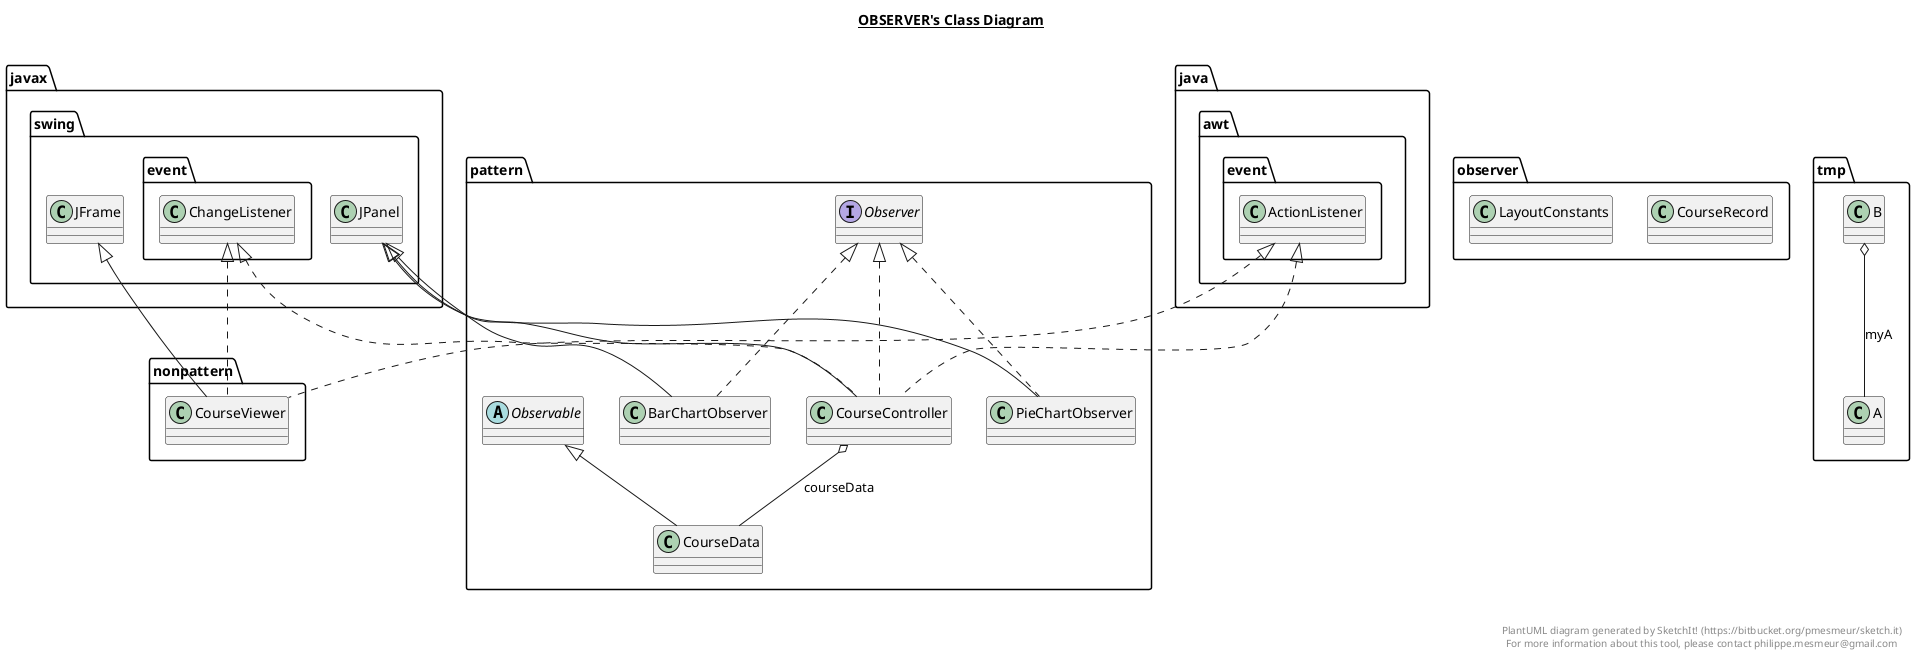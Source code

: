 @startuml

title __OBSERVER's Class Diagram__\n

  namespace nonpattern {
    class nonpattern.CourseViewer {
    }
  }
  

  namespace observer {
    class observer.CourseRecord {
    }
  }
  

  namespace observer {
    class observer.LayoutConstants {
    }
  }
  

  namespace pattern {
    class pattern.BarChartObserver {
    }
  }
  

  namespace pattern {
    class pattern.CourseController {
    }
  }
  

  namespace pattern {
    class pattern.CourseData {
    }
  }
  

  namespace pattern {
    abstract class pattern.Observable {
    }
  }
  

  namespace pattern {
    interface pattern.Observer {
    }
  }
  

  namespace pattern {
    class pattern.PieChartObserver {
    }
  }
  

  namespace tmp {
    class tmp.A {
    }
  }
  

  namespace tmp {
    class tmp.B {
    }
  }
  

  nonpattern.CourseViewer .up.|> java.awt.event.ActionListener
  nonpattern.CourseViewer .up.|> javax.swing.event.ChangeListener
  nonpattern.CourseViewer -up-|> javax.swing.JFrame
  pattern.BarChartObserver .up.|> pattern.Observer
  pattern.BarChartObserver -up-|> javax.swing.JPanel
  pattern.CourseController .up.|> java.awt.event.ActionListener
  pattern.CourseController .up.|> javax.swing.event.ChangeListener
  pattern.CourseController .up.|> pattern.Observer
  pattern.CourseController -up-|> javax.swing.JPanel
  pattern.CourseController o-- pattern.CourseData : courseData
  pattern.CourseData -up-|> pattern.Observable
  pattern.PieChartObserver .up.|> pattern.Observer
  pattern.PieChartObserver -up-|> javax.swing.JPanel
  tmp.B o-- tmp.A : myA


right footer


PlantUML diagram generated by SketchIt! (https://bitbucket.org/pmesmeur/sketch.it)
For more information about this tool, please contact philippe.mesmeur@gmail.com
endfooter

@enduml
